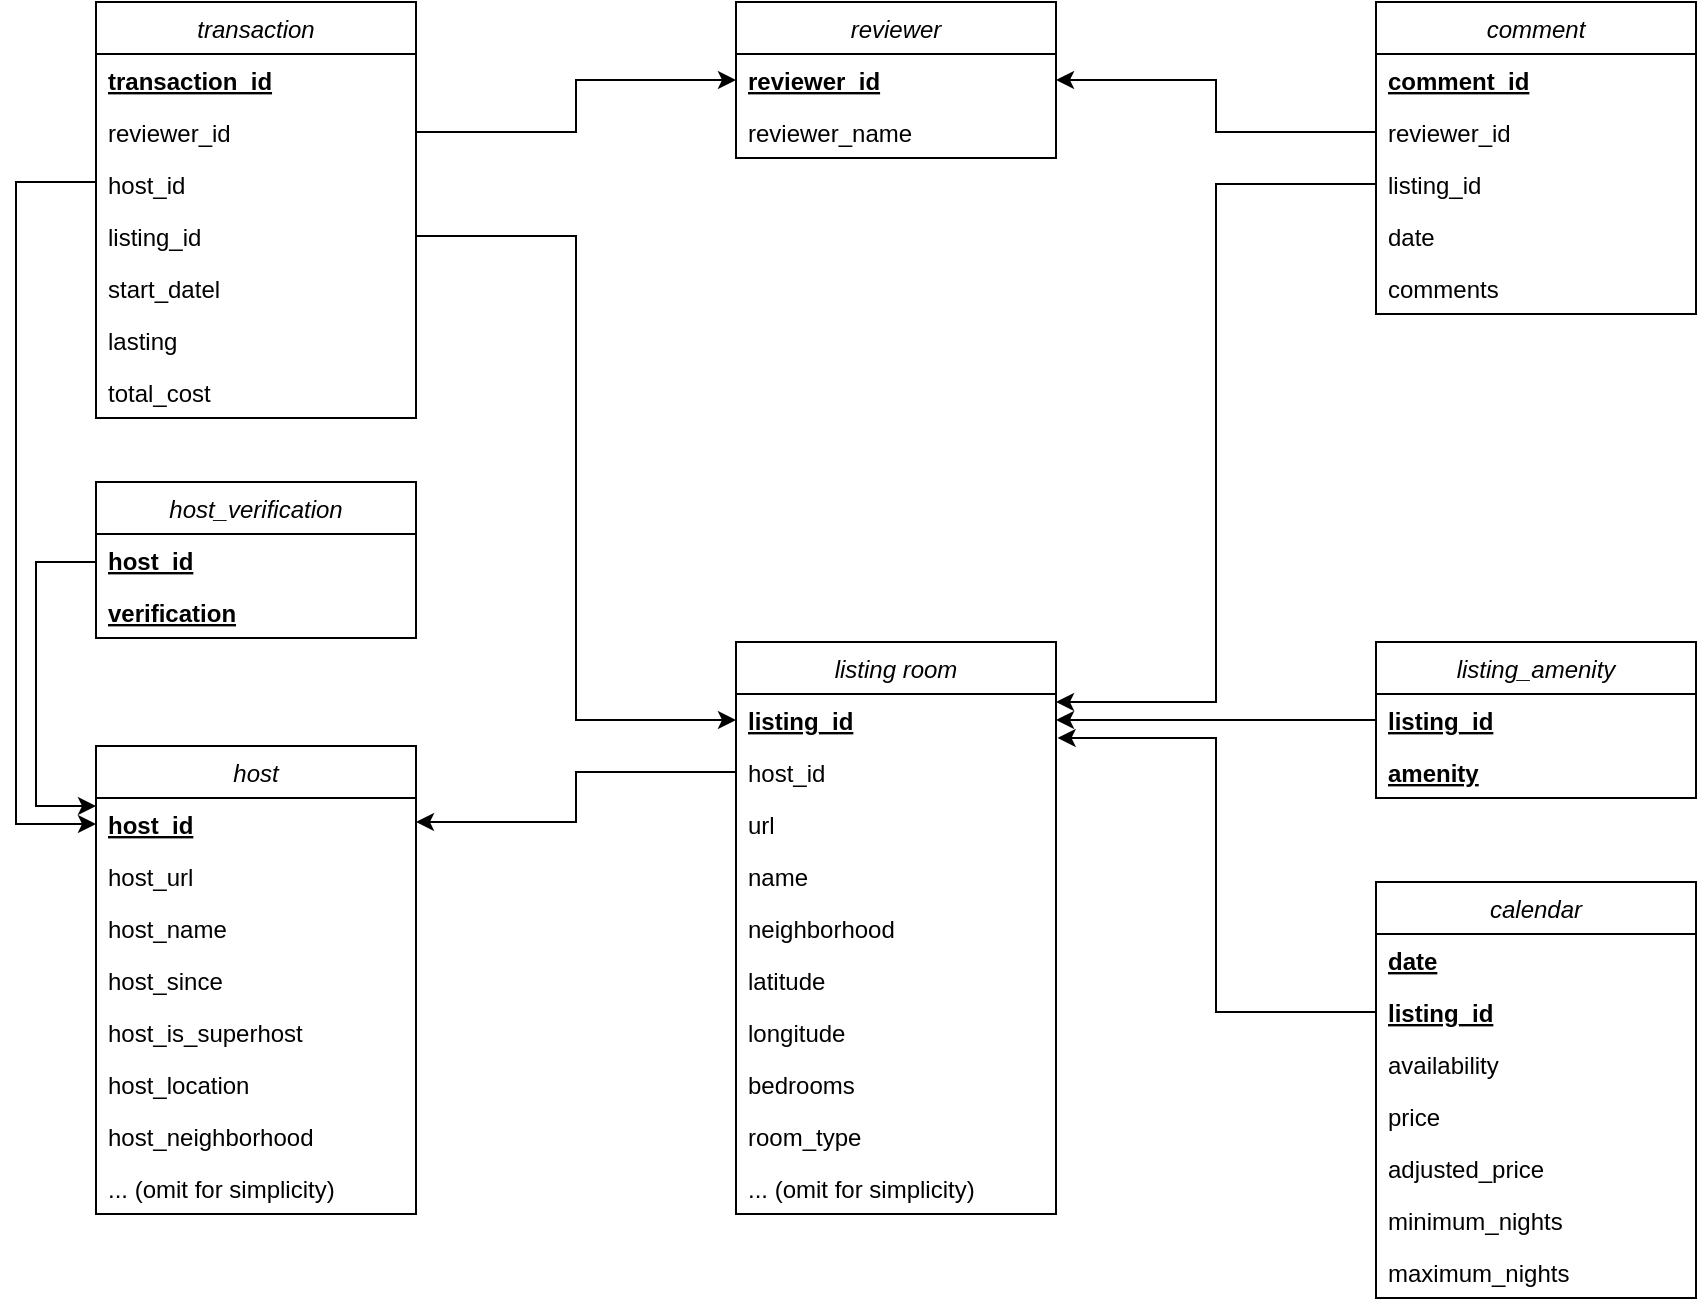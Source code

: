 <mxfile version="20.5.3" type="device"><diagram id="C5RBs43oDa-KdzZeNtuy" name="Page-1"><mxGraphModel dx="833" dy="729" grid="1" gridSize="10" guides="1" tooltips="1" connect="1" arrows="1" fold="1" page="1" pageScale="1" pageWidth="827" pageHeight="1169" math="0" shadow="0"><root><mxCell id="WIyWlLk6GJQsqaUBKTNV-0"/><mxCell id="WIyWlLk6GJQsqaUBKTNV-1" parent="WIyWlLk6GJQsqaUBKTNV-0"/><mxCell id="zkfFHV4jXpPFQw0GAbJ--0" value="transaction" style="swimlane;fontStyle=2;align=center;verticalAlign=top;childLayout=stackLayout;horizontal=1;startSize=26;horizontalStack=0;resizeParent=1;resizeLast=0;collapsible=1;marginBottom=0;rounded=0;shadow=0;strokeWidth=1;" parent="WIyWlLk6GJQsqaUBKTNV-1" vertex="1"><mxGeometry x="120" y="80" width="160" height="208" as="geometry"><mxRectangle x="230" y="140" width="160" height="26" as="alternateBounds"/></mxGeometry></mxCell><mxCell id="zkfFHV4jXpPFQw0GAbJ--1" value="transaction_id" style="text;align=left;verticalAlign=top;spacingLeft=4;spacingRight=4;overflow=hidden;rotatable=0;points=[[0,0.5],[1,0.5]];portConstraint=eastwest;fontStyle=5" parent="zkfFHV4jXpPFQw0GAbJ--0" vertex="1"><mxGeometry y="26" width="160" height="26" as="geometry"/></mxCell><mxCell id="jJvr1RA0YYAp2Wrj7LNR-1" value="reviewer_id" style="text;align=left;verticalAlign=top;spacingLeft=4;spacingRight=4;overflow=hidden;rotatable=0;points=[[0,0.5],[1,0.5]];portConstraint=eastwest;rounded=0;shadow=0;html=0;" parent="zkfFHV4jXpPFQw0GAbJ--0" vertex="1"><mxGeometry y="52" width="160" height="26" as="geometry"/></mxCell><mxCell id="jJvr1RA0YYAp2Wrj7LNR-8" value="host_id" style="text;align=left;verticalAlign=top;spacingLeft=4;spacingRight=4;overflow=hidden;rotatable=0;points=[[0,0.5],[1,0.5]];portConstraint=eastwest;rounded=0;shadow=0;html=0;" parent="zkfFHV4jXpPFQw0GAbJ--0" vertex="1"><mxGeometry y="78" width="160" height="26" as="geometry"/></mxCell><mxCell id="jJvr1RA0YYAp2Wrj7LNR-10" value="listing_id" style="text;align=left;verticalAlign=top;spacingLeft=4;spacingRight=4;overflow=hidden;rotatable=0;points=[[0,0.5],[1,0.5]];portConstraint=eastwest;rounded=0;shadow=0;html=0;" parent="zkfFHV4jXpPFQw0GAbJ--0" vertex="1"><mxGeometry y="104" width="160" height="26" as="geometry"/></mxCell><mxCell id="zkfFHV4jXpPFQw0GAbJ--2" value="start_datel" style="text;align=left;verticalAlign=top;spacingLeft=4;spacingRight=4;overflow=hidden;rotatable=0;points=[[0,0.5],[1,0.5]];portConstraint=eastwest;rounded=0;shadow=0;html=0;" parent="zkfFHV4jXpPFQw0GAbJ--0" vertex="1"><mxGeometry y="130" width="160" height="26" as="geometry"/></mxCell><mxCell id="zkfFHV4jXpPFQw0GAbJ--3" value="lasting" style="text;align=left;verticalAlign=top;spacingLeft=4;spacingRight=4;overflow=hidden;rotatable=0;points=[[0,0.5],[1,0.5]];portConstraint=eastwest;rounded=0;shadow=0;html=0;" parent="zkfFHV4jXpPFQw0GAbJ--0" vertex="1"><mxGeometry y="156" width="160" height="26" as="geometry"/></mxCell><mxCell id="jJvr1RA0YYAp2Wrj7LNR-0" value="total_cost" style="text;align=left;verticalAlign=top;spacingLeft=4;spacingRight=4;overflow=hidden;rotatable=0;points=[[0,0.5],[1,0.5]];portConstraint=eastwest;rounded=0;shadow=0;html=0;" parent="zkfFHV4jXpPFQw0GAbJ--0" vertex="1"><mxGeometry y="182" width="160" height="26" as="geometry"/></mxCell><mxCell id="jJvr1RA0YYAp2Wrj7LNR-11" value="host" style="swimlane;fontStyle=2;align=center;verticalAlign=top;childLayout=stackLayout;horizontal=1;startSize=26;horizontalStack=0;resizeParent=1;resizeLast=0;collapsible=1;marginBottom=0;rounded=0;shadow=0;strokeWidth=1;" parent="WIyWlLk6GJQsqaUBKTNV-1" vertex="1"><mxGeometry x="120" y="452" width="160" height="234" as="geometry"><mxRectangle x="230" y="140" width="160" height="26" as="alternateBounds"/></mxGeometry></mxCell><mxCell id="jJvr1RA0YYAp2Wrj7LNR-12" value="host_id" style="text;align=left;verticalAlign=top;spacingLeft=4;spacingRight=4;overflow=hidden;rotatable=0;points=[[0,0.5],[1,0.5]];portConstraint=eastwest;fontStyle=5" parent="jJvr1RA0YYAp2Wrj7LNR-11" vertex="1"><mxGeometry y="26" width="160" height="26" as="geometry"/></mxCell><mxCell id="jJvr1RA0YYAp2Wrj7LNR-13" value="host_url" style="text;align=left;verticalAlign=top;spacingLeft=4;spacingRight=4;overflow=hidden;rotatable=0;points=[[0,0.5],[1,0.5]];portConstraint=eastwest;rounded=0;shadow=0;html=0;" parent="jJvr1RA0YYAp2Wrj7LNR-11" vertex="1"><mxGeometry y="52" width="160" height="26" as="geometry"/></mxCell><mxCell id="jJvr1RA0YYAp2Wrj7LNR-14" value="host_name" style="text;align=left;verticalAlign=top;spacingLeft=4;spacingRight=4;overflow=hidden;rotatable=0;points=[[0,0.5],[1,0.5]];portConstraint=eastwest;rounded=0;shadow=0;html=0;" parent="jJvr1RA0YYAp2Wrj7LNR-11" vertex="1"><mxGeometry y="78" width="160" height="26" as="geometry"/></mxCell><mxCell id="jJvr1RA0YYAp2Wrj7LNR-15" value="host_since" style="text;align=left;verticalAlign=top;spacingLeft=4;spacingRight=4;overflow=hidden;rotatable=0;points=[[0,0.5],[1,0.5]];portConstraint=eastwest;rounded=0;shadow=0;html=0;" parent="jJvr1RA0YYAp2Wrj7LNR-11" vertex="1"><mxGeometry y="104" width="160" height="26" as="geometry"/></mxCell><mxCell id="jJvr1RA0YYAp2Wrj7LNR-16" value="host_is_superhost" style="text;align=left;verticalAlign=top;spacingLeft=4;spacingRight=4;overflow=hidden;rotatable=0;points=[[0,0.5],[1,0.5]];portConstraint=eastwest;rounded=0;shadow=0;html=0;" parent="jJvr1RA0YYAp2Wrj7LNR-11" vertex="1"><mxGeometry y="130" width="160" height="26" as="geometry"/></mxCell><mxCell id="jJvr1RA0YYAp2Wrj7LNR-17" value="host_location" style="text;align=left;verticalAlign=top;spacingLeft=4;spacingRight=4;overflow=hidden;rotatable=0;points=[[0,0.5],[1,0.5]];portConstraint=eastwest;rounded=0;shadow=0;html=0;" parent="jJvr1RA0YYAp2Wrj7LNR-11" vertex="1"><mxGeometry y="156" width="160" height="26" as="geometry"/></mxCell><mxCell id="jJvr1RA0YYAp2Wrj7LNR-19" value="host_neighborhood" style="text;align=left;verticalAlign=top;spacingLeft=4;spacingRight=4;overflow=hidden;rotatable=0;points=[[0,0.5],[1,0.5]];portConstraint=eastwest;rounded=0;shadow=0;html=0;" parent="jJvr1RA0YYAp2Wrj7LNR-11" vertex="1"><mxGeometry y="182" width="160" height="26" as="geometry"/></mxCell><mxCell id="jJvr1RA0YYAp2Wrj7LNR-21" value="... (omit for simplicity)" style="text;align=left;verticalAlign=top;spacingLeft=4;spacingRight=4;overflow=hidden;rotatable=0;points=[[0,0.5],[1,0.5]];portConstraint=eastwest;rounded=0;shadow=0;html=0;" parent="jJvr1RA0YYAp2Wrj7LNR-11" vertex="1"><mxGeometry y="208" width="160" height="26" as="geometry"/></mxCell><mxCell id="jJvr1RA0YYAp2Wrj7LNR-22" value="reviewer" style="swimlane;fontStyle=2;align=center;verticalAlign=top;childLayout=stackLayout;horizontal=1;startSize=26;horizontalStack=0;resizeParent=1;resizeLast=0;collapsible=1;marginBottom=0;rounded=0;shadow=0;strokeWidth=1;" parent="WIyWlLk6GJQsqaUBKTNV-1" vertex="1"><mxGeometry x="440" y="80" width="160" height="78" as="geometry"><mxRectangle x="230" y="140" width="160" height="26" as="alternateBounds"/></mxGeometry></mxCell><mxCell id="jJvr1RA0YYAp2Wrj7LNR-23" value="reviewer_id" style="text;align=left;verticalAlign=top;spacingLeft=4;spacingRight=4;overflow=hidden;rotatable=0;points=[[0,0.5],[1,0.5]];portConstraint=eastwest;fontStyle=5" parent="jJvr1RA0YYAp2Wrj7LNR-22" vertex="1"><mxGeometry y="26" width="160" height="26" as="geometry"/></mxCell><mxCell id="jJvr1RA0YYAp2Wrj7LNR-24" value="reviewer_name" style="text;align=left;verticalAlign=top;spacingLeft=4;spacingRight=4;overflow=hidden;rotatable=0;points=[[0,0.5],[1,0.5]];portConstraint=eastwest;rounded=0;shadow=0;html=0;" parent="jJvr1RA0YYAp2Wrj7LNR-22" vertex="1"><mxGeometry y="52" width="160" height="26" as="geometry"/></mxCell><mxCell id="jJvr1RA0YYAp2Wrj7LNR-30" value="listing room" style="swimlane;fontStyle=2;align=center;verticalAlign=top;childLayout=stackLayout;horizontal=1;startSize=26;horizontalStack=0;resizeParent=1;resizeLast=0;collapsible=1;marginBottom=0;rounded=0;shadow=0;strokeWidth=1;" parent="WIyWlLk6GJQsqaUBKTNV-1" vertex="1"><mxGeometry x="440" y="400" width="160" height="286" as="geometry"><mxRectangle x="230" y="140" width="160" height="26" as="alternateBounds"/></mxGeometry></mxCell><mxCell id="jJvr1RA0YYAp2Wrj7LNR-31" value="listing_id" style="text;align=left;verticalAlign=top;spacingLeft=4;spacingRight=4;overflow=hidden;rotatable=0;points=[[0,0.5],[1,0.5]];portConstraint=eastwest;fontStyle=5" parent="jJvr1RA0YYAp2Wrj7LNR-30" vertex="1"><mxGeometry y="26" width="160" height="26" as="geometry"/></mxCell><mxCell id="jJvr1RA0YYAp2Wrj7LNR-40" value="host_id" style="text;align=left;verticalAlign=top;spacingLeft=4;spacingRight=4;overflow=hidden;rotatable=0;points=[[0,0.5],[1,0.5]];portConstraint=eastwest;rounded=0;shadow=0;html=0;" parent="jJvr1RA0YYAp2Wrj7LNR-30" vertex="1"><mxGeometry y="52" width="160" height="26" as="geometry"/></mxCell><mxCell id="jJvr1RA0YYAp2Wrj7LNR-32" value="url" style="text;align=left;verticalAlign=top;spacingLeft=4;spacingRight=4;overflow=hidden;rotatable=0;points=[[0,0.5],[1,0.5]];portConstraint=eastwest;rounded=0;shadow=0;html=0;" parent="jJvr1RA0YYAp2Wrj7LNR-30" vertex="1"><mxGeometry y="78" width="160" height="26" as="geometry"/></mxCell><mxCell id="jJvr1RA0YYAp2Wrj7LNR-33" value="name" style="text;align=left;verticalAlign=top;spacingLeft=4;spacingRight=4;overflow=hidden;rotatable=0;points=[[0,0.5],[1,0.5]];portConstraint=eastwest;rounded=0;shadow=0;html=0;" parent="jJvr1RA0YYAp2Wrj7LNR-30" vertex="1"><mxGeometry y="104" width="160" height="26" as="geometry"/></mxCell><mxCell id="jJvr1RA0YYAp2Wrj7LNR-34" value="neighborhood" style="text;align=left;verticalAlign=top;spacingLeft=4;spacingRight=4;overflow=hidden;rotatable=0;points=[[0,0.5],[1,0.5]];portConstraint=eastwest;rounded=0;shadow=0;html=0;" parent="jJvr1RA0YYAp2Wrj7LNR-30" vertex="1"><mxGeometry y="130" width="160" height="26" as="geometry"/></mxCell><mxCell id="jJvr1RA0YYAp2Wrj7LNR-35" value="latitude" style="text;align=left;verticalAlign=top;spacingLeft=4;spacingRight=4;overflow=hidden;rotatable=0;points=[[0,0.5],[1,0.5]];portConstraint=eastwest;rounded=0;shadow=0;html=0;" parent="jJvr1RA0YYAp2Wrj7LNR-30" vertex="1"><mxGeometry y="156" width="160" height="26" as="geometry"/></mxCell><mxCell id="jJvr1RA0YYAp2Wrj7LNR-36" value="longitude" style="text;align=left;verticalAlign=top;spacingLeft=4;spacingRight=4;overflow=hidden;rotatable=0;points=[[0,0.5],[1,0.5]];portConstraint=eastwest;rounded=0;shadow=0;html=0;" parent="jJvr1RA0YYAp2Wrj7LNR-30" vertex="1"><mxGeometry y="182" width="160" height="26" as="geometry"/></mxCell><mxCell id="jJvr1RA0YYAp2Wrj7LNR-37" value="bedrooms" style="text;align=left;verticalAlign=top;spacingLeft=4;spacingRight=4;overflow=hidden;rotatable=0;points=[[0,0.5],[1,0.5]];portConstraint=eastwest;rounded=0;shadow=0;html=0;" parent="jJvr1RA0YYAp2Wrj7LNR-30" vertex="1"><mxGeometry y="208" width="160" height="26" as="geometry"/></mxCell><mxCell id="jJvr1RA0YYAp2Wrj7LNR-38" value="room_type" style="text;align=left;verticalAlign=top;spacingLeft=4;spacingRight=4;overflow=hidden;rotatable=0;points=[[0,0.5],[1,0.5]];portConstraint=eastwest;rounded=0;shadow=0;html=0;" parent="jJvr1RA0YYAp2Wrj7LNR-30" vertex="1"><mxGeometry y="234" width="160" height="26" as="geometry"/></mxCell><mxCell id="jJvr1RA0YYAp2Wrj7LNR-39" value="... (omit for simplicity)" style="text;align=left;verticalAlign=top;spacingLeft=4;spacingRight=4;overflow=hidden;rotatable=0;points=[[0,0.5],[1,0.5]];portConstraint=eastwest;rounded=0;shadow=0;html=0;" parent="jJvr1RA0YYAp2Wrj7LNR-30" vertex="1"><mxGeometry y="260" width="160" height="26" as="geometry"/></mxCell><mxCell id="jJvr1RA0YYAp2Wrj7LNR-42" value="listing_amenity" style="swimlane;fontStyle=2;align=center;verticalAlign=top;childLayout=stackLayout;horizontal=1;startSize=26;horizontalStack=0;resizeParent=1;resizeLast=0;collapsible=1;marginBottom=0;rounded=0;shadow=0;strokeWidth=1;" parent="WIyWlLk6GJQsqaUBKTNV-1" vertex="1"><mxGeometry x="760" y="400" width="160" height="78" as="geometry"><mxRectangle x="230" y="140" width="160" height="26" as="alternateBounds"/></mxGeometry></mxCell><mxCell id="jJvr1RA0YYAp2Wrj7LNR-43" value="listing_id" style="text;align=left;verticalAlign=top;spacingLeft=4;spacingRight=4;overflow=hidden;rotatable=0;points=[[0,0.5],[1,0.5]];portConstraint=eastwest;fontStyle=5" parent="jJvr1RA0YYAp2Wrj7LNR-42" vertex="1"><mxGeometry y="26" width="160" height="26" as="geometry"/></mxCell><mxCell id="jJvr1RA0YYAp2Wrj7LNR-44" value="amenity" style="text;align=left;verticalAlign=top;spacingLeft=4;spacingRight=4;overflow=hidden;rotatable=0;points=[[0,0.5],[1,0.5]];portConstraint=eastwest;rounded=0;shadow=0;html=0;fontStyle=5" parent="jJvr1RA0YYAp2Wrj7LNR-42" vertex="1"><mxGeometry y="52" width="160" height="26" as="geometry"/></mxCell><mxCell id="jJvr1RA0YYAp2Wrj7LNR-45" value="calendar" style="swimlane;fontStyle=2;align=center;verticalAlign=top;childLayout=stackLayout;horizontal=1;startSize=26;horizontalStack=0;resizeParent=1;resizeLast=0;collapsible=1;marginBottom=0;rounded=0;shadow=0;strokeWidth=1;" parent="WIyWlLk6GJQsqaUBKTNV-1" vertex="1"><mxGeometry x="760" y="520" width="160" height="208" as="geometry"><mxRectangle x="230" y="140" width="160" height="26" as="alternateBounds"/></mxGeometry></mxCell><mxCell id="jJvr1RA0YYAp2Wrj7LNR-46" value="date" style="text;align=left;verticalAlign=top;spacingLeft=4;spacingRight=4;overflow=hidden;rotatable=0;points=[[0,0.5],[1,0.5]];portConstraint=eastwest;fontStyle=5" parent="jJvr1RA0YYAp2Wrj7LNR-45" vertex="1"><mxGeometry y="26" width="160" height="26" as="geometry"/></mxCell><mxCell id="jJvr1RA0YYAp2Wrj7LNR-47" value="listing_id" style="text;align=left;verticalAlign=top;spacingLeft=4;spacingRight=4;overflow=hidden;rotatable=0;points=[[0,0.5],[1,0.5]];portConstraint=eastwest;rounded=0;shadow=0;html=0;fontStyle=5" parent="jJvr1RA0YYAp2Wrj7LNR-45" vertex="1"><mxGeometry y="52" width="160" height="26" as="geometry"/></mxCell><mxCell id="jJvr1RA0YYAp2Wrj7LNR-49" value="availability" style="text;align=left;verticalAlign=top;spacingLeft=4;spacingRight=4;overflow=hidden;rotatable=0;points=[[0,0.5],[1,0.5]];portConstraint=eastwest;rounded=0;shadow=0;html=0;" parent="jJvr1RA0YYAp2Wrj7LNR-45" vertex="1"><mxGeometry y="78" width="160" height="26" as="geometry"/></mxCell><mxCell id="jJvr1RA0YYAp2Wrj7LNR-50" value="price" style="text;align=left;verticalAlign=top;spacingLeft=4;spacingRight=4;overflow=hidden;rotatable=0;points=[[0,0.5],[1,0.5]];portConstraint=eastwest;rounded=0;shadow=0;html=0;" parent="jJvr1RA0YYAp2Wrj7LNR-45" vertex="1"><mxGeometry y="104" width="160" height="26" as="geometry"/></mxCell><mxCell id="jJvr1RA0YYAp2Wrj7LNR-51" value="adjusted_price" style="text;align=left;verticalAlign=top;spacingLeft=4;spacingRight=4;overflow=hidden;rotatable=0;points=[[0,0.5],[1,0.5]];portConstraint=eastwest;rounded=0;shadow=0;html=0;" parent="jJvr1RA0YYAp2Wrj7LNR-45" vertex="1"><mxGeometry y="130" width="160" height="26" as="geometry"/></mxCell><mxCell id="jJvr1RA0YYAp2Wrj7LNR-48" value="minimum_nights" style="text;align=left;verticalAlign=top;spacingLeft=4;spacingRight=4;overflow=hidden;rotatable=0;points=[[0,0.5],[1,0.5]];portConstraint=eastwest;rounded=0;shadow=0;html=0;" parent="jJvr1RA0YYAp2Wrj7LNR-45" vertex="1"><mxGeometry y="156" width="160" height="26" as="geometry"/></mxCell><mxCell id="jJvr1RA0YYAp2Wrj7LNR-52" value="maximum_nights" style="text;align=left;verticalAlign=top;spacingLeft=4;spacingRight=4;overflow=hidden;rotatable=0;points=[[0,0.5],[1,0.5]];portConstraint=eastwest;rounded=0;shadow=0;html=0;" parent="jJvr1RA0YYAp2Wrj7LNR-45" vertex="1"><mxGeometry y="182" width="160" height="26" as="geometry"/></mxCell><mxCell id="jJvr1RA0YYAp2Wrj7LNR-53" value="comment" style="swimlane;fontStyle=2;align=center;verticalAlign=top;childLayout=stackLayout;horizontal=1;startSize=26;horizontalStack=0;resizeParent=1;resizeLast=0;collapsible=1;marginBottom=0;rounded=0;shadow=0;strokeWidth=1;" parent="WIyWlLk6GJQsqaUBKTNV-1" vertex="1"><mxGeometry x="760" y="80" width="160" height="156" as="geometry"><mxRectangle x="230" y="140" width="160" height="26" as="alternateBounds"/></mxGeometry></mxCell><mxCell id="jJvr1RA0YYAp2Wrj7LNR-54" value="comment_id" style="text;align=left;verticalAlign=top;spacingLeft=4;spacingRight=4;overflow=hidden;rotatable=0;points=[[0,0.5],[1,0.5]];portConstraint=eastwest;fontStyle=5" parent="jJvr1RA0YYAp2Wrj7LNR-53" vertex="1"><mxGeometry y="26" width="160" height="26" as="geometry"/></mxCell><mxCell id="jJvr1RA0YYAp2Wrj7LNR-56" value="reviewer_id" style="text;align=left;verticalAlign=top;spacingLeft=4;spacingRight=4;overflow=hidden;rotatable=0;points=[[0,0.5],[1,0.5]];portConstraint=eastwest;rounded=0;shadow=0;html=0;" parent="jJvr1RA0YYAp2Wrj7LNR-53" vertex="1"><mxGeometry y="52" width="160" height="26" as="geometry"/></mxCell><mxCell id="jJvr1RA0YYAp2Wrj7LNR-55" value="listing_id" style="text;align=left;verticalAlign=top;spacingLeft=4;spacingRight=4;overflow=hidden;rotatable=0;points=[[0,0.5],[1,0.5]];portConstraint=eastwest;rounded=0;shadow=0;html=0;" parent="jJvr1RA0YYAp2Wrj7LNR-53" vertex="1"><mxGeometry y="78" width="160" height="26" as="geometry"/></mxCell><mxCell id="jJvr1RA0YYAp2Wrj7LNR-57" value="date" style="text;align=left;verticalAlign=top;spacingLeft=4;spacingRight=4;overflow=hidden;rotatable=0;points=[[0,0.5],[1,0.5]];portConstraint=eastwest;rounded=0;shadow=0;html=0;" parent="jJvr1RA0YYAp2Wrj7LNR-53" vertex="1"><mxGeometry y="104" width="160" height="26" as="geometry"/></mxCell><mxCell id="jJvr1RA0YYAp2Wrj7LNR-58" value="comments" style="text;align=left;verticalAlign=top;spacingLeft=4;spacingRight=4;overflow=hidden;rotatable=0;points=[[0,0.5],[1,0.5]];portConstraint=eastwest;rounded=0;shadow=0;html=0;" parent="jJvr1RA0YYAp2Wrj7LNR-53" vertex="1"><mxGeometry y="130" width="160" height="26" as="geometry"/></mxCell><mxCell id="jJvr1RA0YYAp2Wrj7LNR-59" style="edgeStyle=orthogonalEdgeStyle;rounded=0;orthogonalLoop=1;jettySize=auto;html=1;exitX=1;exitY=0.5;exitDx=0;exitDy=0;" parent="WIyWlLk6GJQsqaUBKTNV-1" source="jJvr1RA0YYAp2Wrj7LNR-1" target="jJvr1RA0YYAp2Wrj7LNR-23" edge="1"><mxGeometry relative="1" as="geometry"/></mxCell><mxCell id="jJvr1RA0YYAp2Wrj7LNR-61" style="edgeStyle=orthogonalEdgeStyle;rounded=0;orthogonalLoop=1;jettySize=auto;html=1;exitX=1;exitY=0.5;exitDx=0;exitDy=0;entryX=0;entryY=0.5;entryDx=0;entryDy=0;" parent="WIyWlLk6GJQsqaUBKTNV-1" source="jJvr1RA0YYAp2Wrj7LNR-10" target="jJvr1RA0YYAp2Wrj7LNR-31" edge="1"><mxGeometry relative="1" as="geometry"><Array as="points"><mxPoint x="360" y="197"/><mxPoint x="360" y="439"/></Array></mxGeometry></mxCell><mxCell id="jJvr1RA0YYAp2Wrj7LNR-62" style="edgeStyle=orthogonalEdgeStyle;rounded=0;orthogonalLoop=1;jettySize=auto;html=1;" parent="WIyWlLk6GJQsqaUBKTNV-1" source="jJvr1RA0YYAp2Wrj7LNR-40" edge="1"><mxGeometry relative="1" as="geometry"><Array as="points"><mxPoint x="360" y="465"/><mxPoint x="360" y="490"/></Array><mxPoint x="280" y="490" as="targetPoint"/></mxGeometry></mxCell><mxCell id="jJvr1RA0YYAp2Wrj7LNR-63" style="edgeStyle=orthogonalEdgeStyle;rounded=0;orthogonalLoop=1;jettySize=auto;html=1;exitX=0;exitY=0.5;exitDx=0;exitDy=0;entryX=1;entryY=0.5;entryDx=0;entryDy=0;" parent="WIyWlLk6GJQsqaUBKTNV-1" source="jJvr1RA0YYAp2Wrj7LNR-56" target="jJvr1RA0YYAp2Wrj7LNR-23" edge="1"><mxGeometry relative="1" as="geometry"/></mxCell><mxCell id="jJvr1RA0YYAp2Wrj7LNR-64" style="edgeStyle=orthogonalEdgeStyle;rounded=0;orthogonalLoop=1;jettySize=auto;html=1;exitX=0;exitY=0.5;exitDx=0;exitDy=0;" parent="WIyWlLk6GJQsqaUBKTNV-1" source="jJvr1RA0YYAp2Wrj7LNR-55" edge="1"><mxGeometry relative="1" as="geometry"><Array as="points"><mxPoint x="680" y="171"/><mxPoint x="680" y="430"/><mxPoint x="600" y="430"/></Array><mxPoint x="600" y="430" as="targetPoint"/></mxGeometry></mxCell><mxCell id="jJvr1RA0YYAp2Wrj7LNR-65" style="edgeStyle=orthogonalEdgeStyle;rounded=0;orthogonalLoop=1;jettySize=auto;html=1;exitX=0;exitY=0.5;exitDx=0;exitDy=0;entryX=1;entryY=0.5;entryDx=0;entryDy=0;" parent="WIyWlLk6GJQsqaUBKTNV-1" source="jJvr1RA0YYAp2Wrj7LNR-43" target="jJvr1RA0YYAp2Wrj7LNR-31" edge="1"><mxGeometry relative="1" as="geometry"/></mxCell><mxCell id="jJvr1RA0YYAp2Wrj7LNR-66" style="edgeStyle=orthogonalEdgeStyle;rounded=0;orthogonalLoop=1;jettySize=auto;html=1;entryX=1.005;entryY=0.846;entryDx=0;entryDy=0;entryPerimeter=0;" parent="WIyWlLk6GJQsqaUBKTNV-1" source="jJvr1RA0YYAp2Wrj7LNR-47" target="jJvr1RA0YYAp2Wrj7LNR-31" edge="1"><mxGeometry relative="1" as="geometry"><Array as="points"><mxPoint x="680" y="585"/><mxPoint x="680" y="448"/></Array></mxGeometry></mxCell><mxCell id="AD66rEGpOdGUrMCs14wn-1" style="edgeStyle=orthogonalEdgeStyle;rounded=0;orthogonalLoop=1;jettySize=auto;html=1;exitX=0;exitY=0.5;exitDx=0;exitDy=0;entryX=0;entryY=0.5;entryDx=0;entryDy=0;" parent="WIyWlLk6GJQsqaUBKTNV-1" source="jJvr1RA0YYAp2Wrj7LNR-1" target="jJvr1RA0YYAp2Wrj7LNR-12" edge="1"><mxGeometry relative="1" as="geometry"><mxPoint x="110" y="490" as="targetPoint"/><Array as="points"><mxPoint x="120" y="170"/><mxPoint x="80" y="170"/><mxPoint x="80" y="491"/></Array></mxGeometry></mxCell><mxCell id="AD66rEGpOdGUrMCs14wn-2" value="host_verification" style="swimlane;fontStyle=2;align=center;verticalAlign=top;childLayout=stackLayout;horizontal=1;startSize=26;horizontalStack=0;resizeParent=1;resizeLast=0;collapsible=1;marginBottom=0;rounded=0;shadow=0;strokeWidth=1;" parent="WIyWlLk6GJQsqaUBKTNV-1" vertex="1"><mxGeometry x="120" y="320" width="160" height="78" as="geometry"><mxRectangle x="230" y="140" width="160" height="26" as="alternateBounds"/></mxGeometry></mxCell><mxCell id="AD66rEGpOdGUrMCs14wn-3" value="host_id" style="text;align=left;verticalAlign=top;spacingLeft=4;spacingRight=4;overflow=hidden;rotatable=0;points=[[0,0.5],[1,0.5]];portConstraint=eastwest;fontStyle=5" parent="AD66rEGpOdGUrMCs14wn-2" vertex="1"><mxGeometry y="26" width="160" height="26" as="geometry"/></mxCell><mxCell id="AD66rEGpOdGUrMCs14wn-4" value="verification" style="text;align=left;verticalAlign=top;spacingLeft=4;spacingRight=4;overflow=hidden;rotatable=0;points=[[0,0.5],[1,0.5]];portConstraint=eastwest;rounded=0;shadow=0;html=0;fontStyle=5" parent="AD66rEGpOdGUrMCs14wn-2" vertex="1"><mxGeometry y="52" width="160" height="26" as="geometry"/></mxCell><mxCell id="AD66rEGpOdGUrMCs14wn-5" style="edgeStyle=orthogonalEdgeStyle;rounded=0;orthogonalLoop=1;jettySize=auto;html=1;entryX=0;entryY=0.077;entryDx=0;entryDy=0;entryPerimeter=0;" parent="WIyWlLk6GJQsqaUBKTNV-1" edge="1"><mxGeometry relative="1" as="geometry"><mxPoint x="120" y="361" as="sourcePoint"/><mxPoint x="120" y="482.002" as="targetPoint"/><Array as="points"><mxPoint x="120" y="360"/><mxPoint x="90" y="360"/><mxPoint x="90" y="482"/></Array></mxGeometry></mxCell></root></mxGraphModel></diagram></mxfile>
